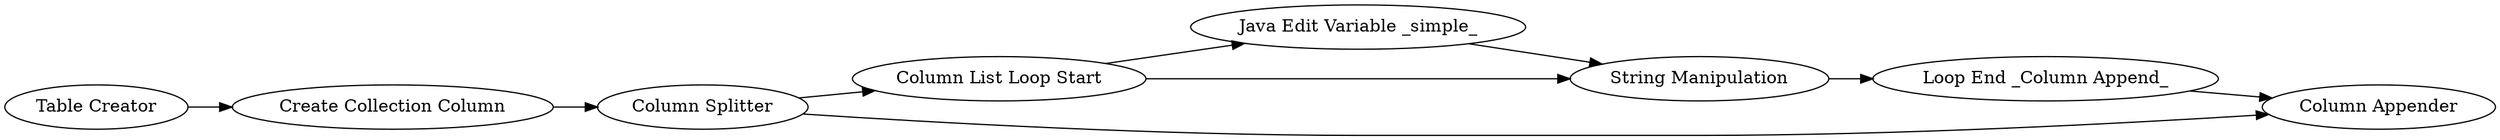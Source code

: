 digraph {
	493 -> 497
	500 -> 502
	497 -> 494
	494 -> 498
	501 -> 500
	499 -> 501
	493 -> 494
	500 -> 493
	498 -> 502
	501 [label="Create Collection Column"]
	498 [label="Loop End _Column Append_"]
	502 [label="Column Appender"]
	493 [label="Column List Loop Start"]
	494 [label="String Manipulation"]
	497 [label="Java Edit Variable _simple_"]
	499 [label="Table Creator"]
	500 [label="Column Splitter"]
	rankdir=LR
}
